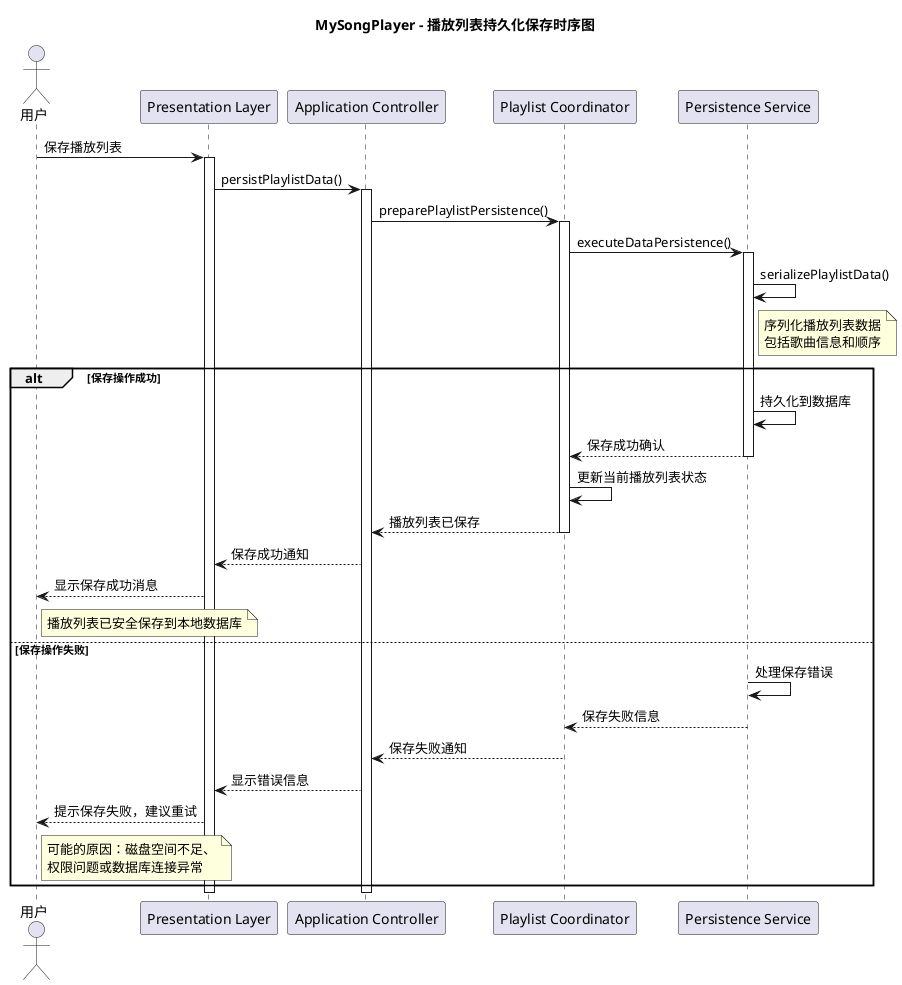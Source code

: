 @startuml
title MySongPlayer - 播放列表持久化保存时序图 

actor User as "用户"
participant "Presentation Layer" as View
participant "Application Controller" as Controller
participant "Playlist Coordinator" as Coordinator
participant "Persistence Service" as Storage

User -> View: 保存播放列表
activate View

View -> Controller: persistPlaylistData()
activate Controller

Controller -> Coordinator: preparePlaylistPersistence()
activate Coordinator

Coordinator -> Storage: executeDataPersistence()
activate Storage

Storage -> Storage: serializePlaylistData()
note right of Storage: 序列化播放列表数据\n包括歌曲信息和顺序

alt 保存操作成功
    Storage -> Storage: 持久化到数据库
    Storage --> Coordinator: 保存成功确认
    deactivate Storage
    
    Coordinator -> Coordinator: 更新当前播放列表状态
    Coordinator --> Controller: 播放列表已保存
    deactivate Coordinator
    
    Controller --> View: 保存成功通知
    View --> User: 显示保存成功消息
    
    note right of User: 播放列表已安全保存到本地数据库

else 保存操作失败
    Storage -> Storage: 处理保存错误
    Storage --> Coordinator: 保存失败信息
    deactivate Storage
    
    Coordinator --> Controller: 保存失败通知
    deactivate Coordinator
    
    Controller --> View: 显示错误信息
    View --> User: 提示保存失败，建议重试
    
    note right of User: 可能的原因：磁盘空间不足、\n权限问题或数据库连接异常
end

deactivate Controller
deactivate View

@enduml 
